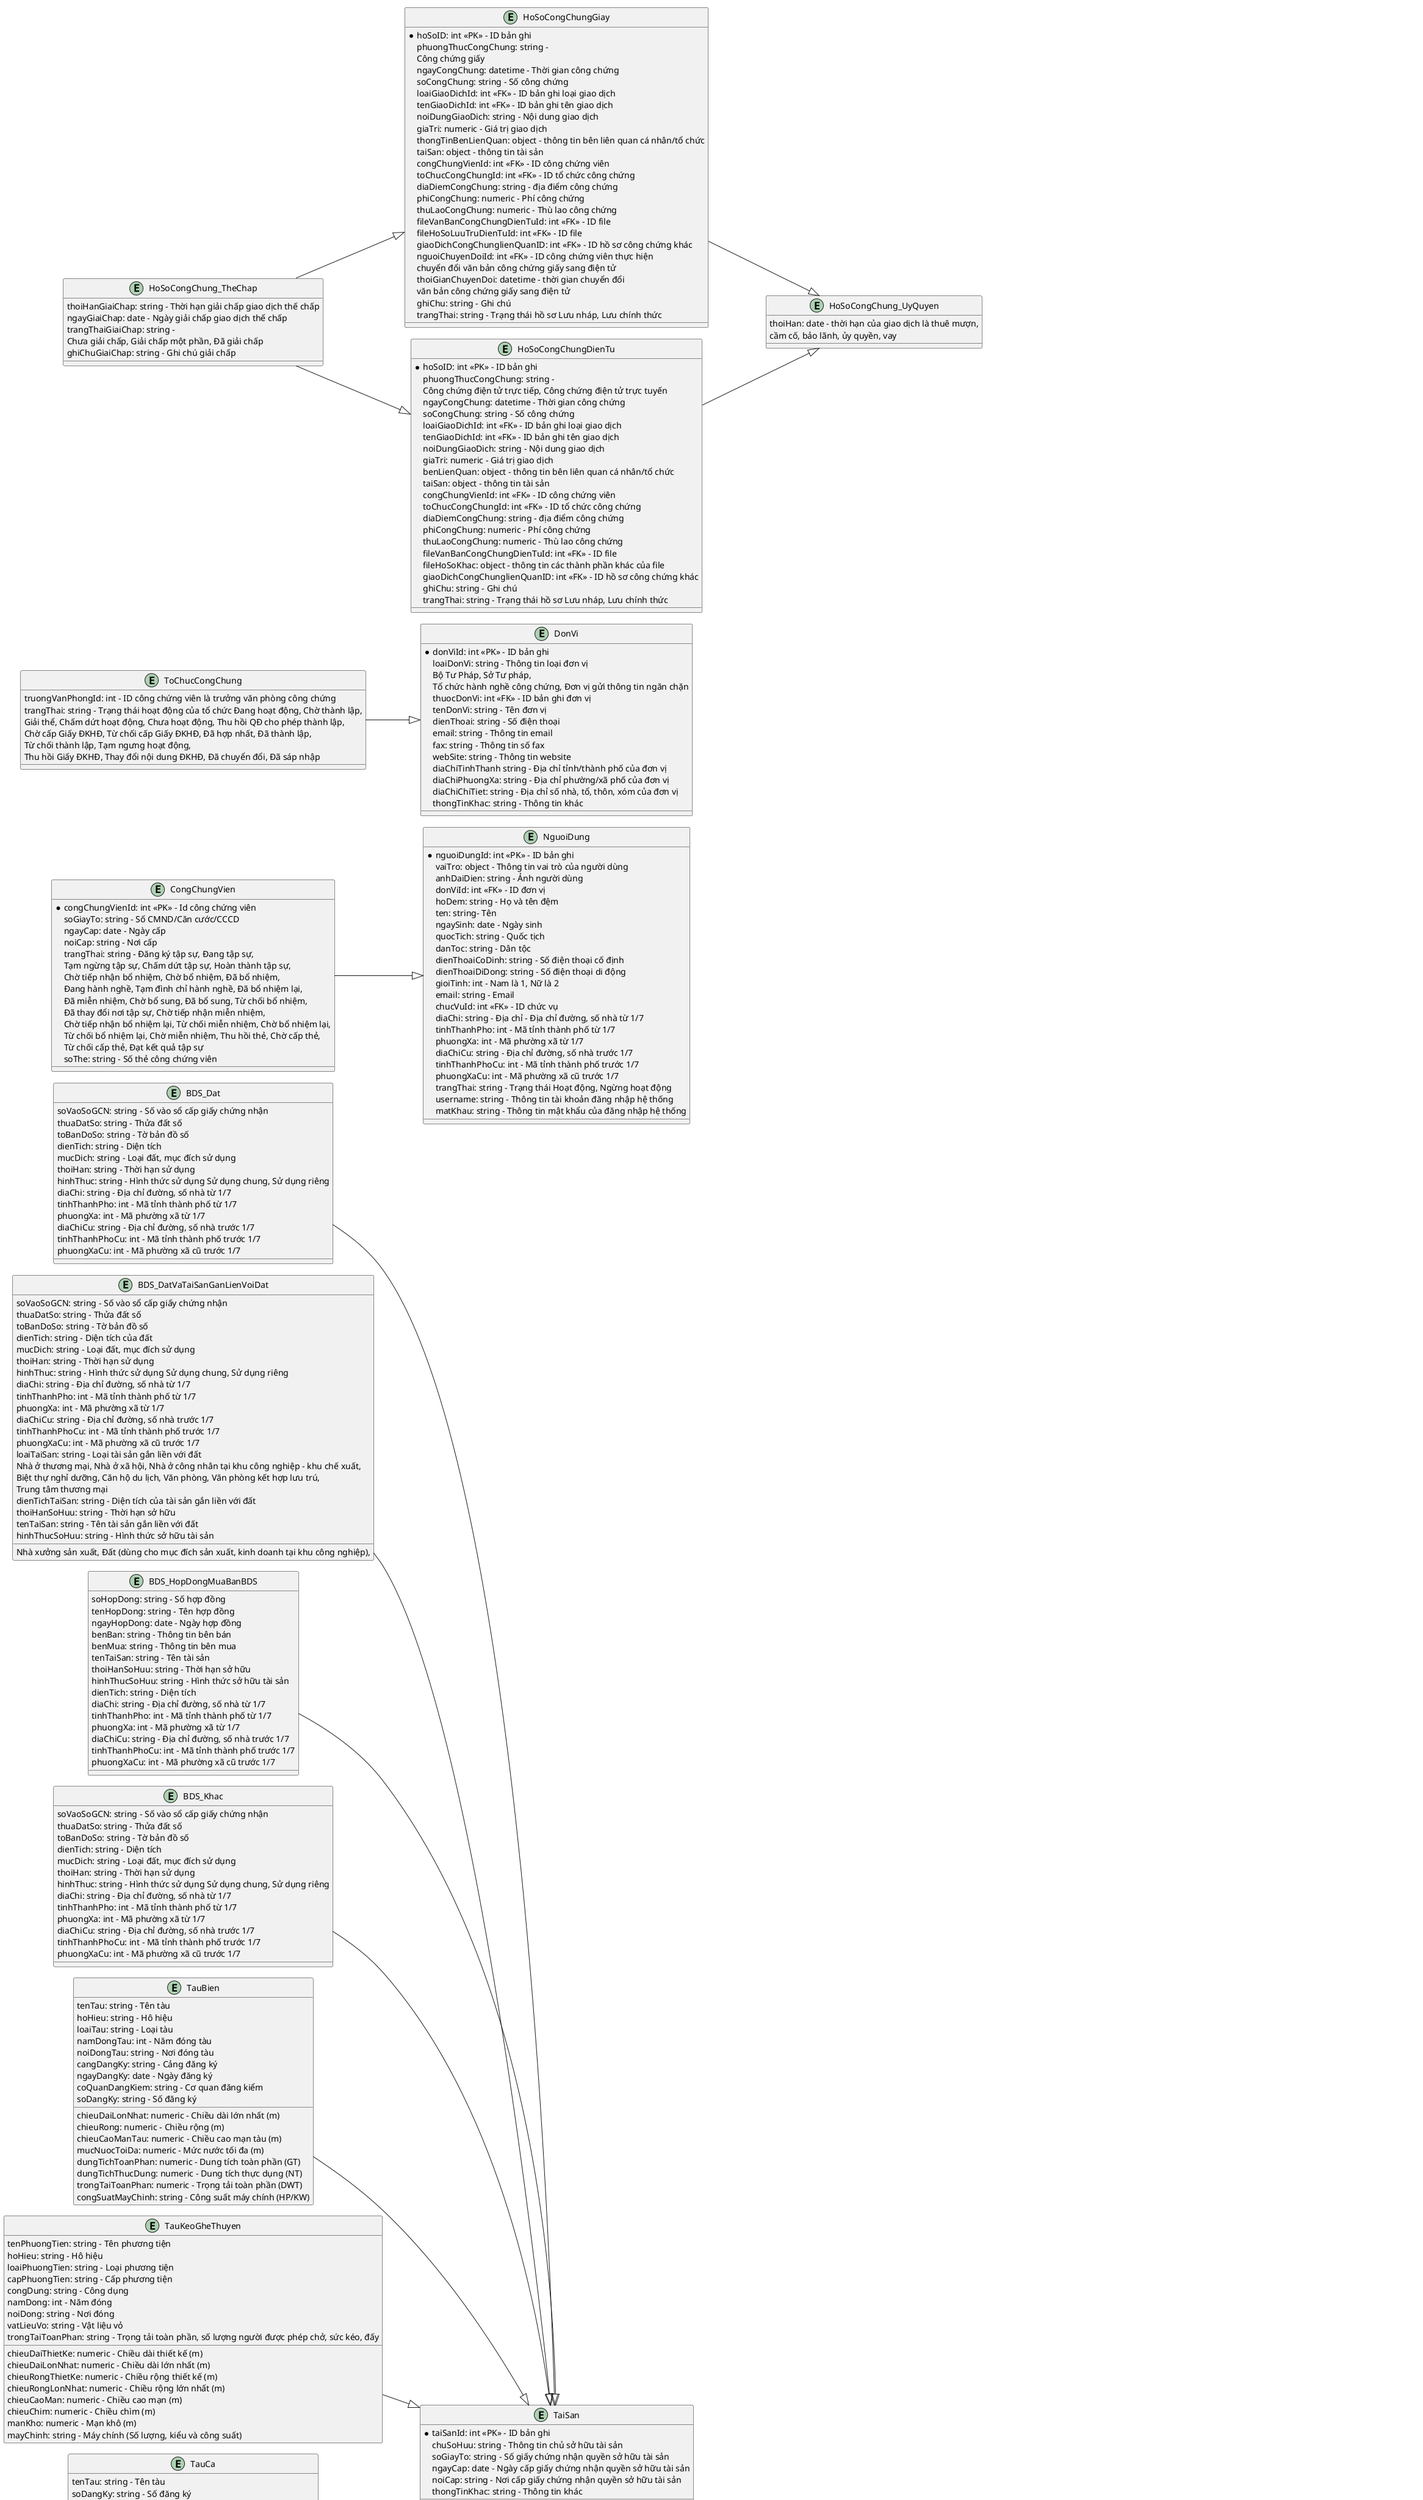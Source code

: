 @startuml ldm
!pragma layout smetana
left to right direction

entity HoSoCongChung
entity YeuCauMoHoSo
entity YeuCauChuyenQuyenSoHuuHoSo
entity YeuCauKhoiPhucDuLieu
entity TaiSan
entity CaNhan
entity ToChuc
entity BenLienQuan
entity ThongTinNganChan
entity ThongTinGiaiToa
entity CongChungVien
entity ChungChiHanhNghe
entity ChuKySo
entity ToChucCongChung
entity DonVi
entity NguoiDung
entity VaiTro
entity QuyenChucNang
entity ThongBao
entity HuongDanSuDung
entity CauHoi
entity File


entity HoSoCongChungGiay {
    *hoSoID: int <<PK>> - ID bản ghi
    phuongThucCongChung: string - 
    Công chứng giấy
    ngayCongChung: datetime - Thời gian công chứng
    soCongChung: string - Số công chứng
    loaiGiaoDichId: int <<FK>> - ID bản ghi loại giao dịch
    tenGiaoDichId: int <<FK>> - ID bản ghi tên giao dịch
    noiDungGiaoDich: string - Nội dung giao dịch
    giaTri: numeric - Giá trị giao dịch
    thongTinBenLienQuan: object - thông tin bên liên quan cá nhân/tổ chức
    taiSan: object - thông tin tài sản
    congChungVienId: int <<FK>> - ID công chứng viên
    toChucCongChungId: int <<FK>> - ID tổ chức công chứng
    diaDiemCongChung: string - địa điểm công chứng
    phiCongChung: numeric - Phí công chứng
    thuLaoCongChung: numeric - Thù lao công chứng
    fileVanBanCongChungDienTuId: int <<FK>> - ID file
    fileHoSoLuuTruDienTuId: int <<FK>> - ID file
    giaoDichCongChunglienQuanID: int <<FK>> - ID hồ sơ công chứng khác 
    nguoiChuyenDoiId: int <<FK>> - ID công chứng viên thực hiện
    chuyển đổi văn bản công chứng giấy sang điện tử
    thoiGianChuyenDoi: datetime - thời gian chuyển đổi
    văn bản công chứng giấy sang điện tử
    ghiChu: string - Ghi chú
    trangThai: string - Trạng thái hồ sơ Lưu nháp, Lưu chính thức
}

entity HoSoCongChungDienTu {
    *hoSoID: int <<PK>> - ID bản ghi
    phuongThucCongChung: string - 
    Công chứng điện tử trực tiếp, Công chứng điện tử trực tuyến
    ngayCongChung: datetime - Thời gian công chứng
    soCongChung: string - Số công chứng
    loaiGiaoDichId: int <<FK>> - ID bản ghi loại giao dịch
    tenGiaoDichId: int <<FK>> - ID bản ghi tên giao dịch
    noiDungGiaoDich: string - Nội dung giao dịch
    giaTri: numeric - Giá trị giao dịch
    benLienQuan: object - thông tin bên liên quan cá nhân/tổ chức
    taiSan: object - thông tin tài sản
    congChungVienId: int <<FK>> - ID công chứng viên
    toChucCongChungId: int <<FK>> - ID tổ chức công chứng
    diaDiemCongChung: string - địa điểm công chứng
    phiCongChung: numeric - Phí công chứng
    thuLaoCongChung: numeric - Thù lao công chứng
    fileVanBanCongChungDienTuId: int <<FK>> - ID file
    fileHoSoKhac: object - thông tin các thành phần khác của file
    giaoDichCongChunglienQuanID: int <<FK>> - ID hồ sơ công chứng khác 
    ghiChu: string - Ghi chú
    trangThai: string - Trạng thái hồ sơ Lưu nháp, Lưu chính thức
}

entity HoSoCongChung_TheChap
{
    thoiHanGiaiChap: string - Thời hạn giải chấp giao dịch thế chấp
    ngayGiaiChap: date - Ngày giải chấp giao dịch thế chấp
    trangThaiGiaiChap: string - 
    Chưa giải chấp, Giải chấp một phần, Đã giải chấp
    ghiChuGiaiChap: string - Ghi chú giải chấp
}

entity HoSoCongChung_UyQuyen
{
    thoiHan: date - thời hạn của giao dịch là thuê mượn,
    cầm cố, bảo lãnh, ủy quyền, vay
}

entity TaiSan
{
    *taiSanId: int <<PK>> - ID bản ghi
    chuSoHuu: string - Thông tin chủ sở hữu tài sản
    soGiayTo: string - Số giấy chứng nhận quyền sở hữu tài sản
    ngayCap: date - Ngày cấp giấy chứng nhận quyền sở hữu tài sản
    noiCap: string - Nơi cấp giấy chứng nhận quyền sở hữu tài sản
    thongTinKhac: string - Thông tin khác
}
entity BDS_Dat{
    soVaoSoGCN: string - Số vào sổ cấp giấy chứng nhận
    thuaDatSo: string - Thửa đất số
    toBanDoSo: string - Tờ bản đồ số
    dienTich: string - Diện tích
    mucDich: string - Loại đất, mục đích sử dụng
    thoiHan: string - Thời hạn sử dụng
    hinhThuc: string - Hình thức sử dụng Sử dụng chung, Sử dụng riêng
    diaChi: string - Địa chỉ đường, số nhà từ 1/7
    tinhThanhPho: int - Mã tỉnh thành phố từ 1/7
    phuongXa: int - Mã phường xã từ 1/7
    diaChiCu: string - Địa chỉ đường, số nhà trước 1/7
    tinhThanhPhoCu: int - Mã tỉnh thành phố trước 1/7
    phuongXaCu: int - Mã phường xã cũ trước 1/7
}
entity BDS_DatVaTaiSanGanLienVoiDat{
    soVaoSoGCN: string - Số vào sổ cấp giấy chứng nhận
    thuaDatSo: string - Thửa đất số
    toBanDoSo: string - Tờ bản đồ số
    dienTich: string - Diện tích của đất
    mucDich: string - Loại đất, mục đích sử dụng
    thoiHan: string - Thời hạn sử dụng
    hinhThuc: string - Hình thức sử dụng Sử dụng chung, Sử dụng riêng
    diaChi: string - Địa chỉ đường, số nhà từ 1/7
    tinhThanhPho: int - Mã tỉnh thành phố từ 1/7
    phuongXa: int - Mã phường xã từ 1/7
    diaChiCu: string - Địa chỉ đường, số nhà trước 1/7
    tinhThanhPhoCu: int - Mã tỉnh thành phố trước 1/7
    phuongXaCu: int - Mã phường xã cũ trước 1/7
    loaiTaiSan: string - Loại tài sản gắn liền với đất
    Nhà xưởng sản xuất, Đất (dùng cho mục đích sản xuất, kinh doanh tại khu công nghiệp),
    Nhà ở thương mại, Nhà ở xã hội, Nhà ở công nhân tại khu công nghiệp - khu chế xuất,
    Biệt thự nghỉ dưỡng, Căn hộ du lịch, Văn phòng, Văn phòng kết hợp lưu trú,
    Trung tâm thương mại
    dienTichTaiSan: string - Diện tích của tài sản gắn liền với đất
    thoiHanSoHuu: string - Thời hạn sở hữu
    tenTaiSan: string - Tên tài sản gắn liền với đất
    hinhThucSoHuu: string - Hình thức sở hữu tài sản
}
entity BDS_HopDongMuaBanBDS{
    soHopDong: string - Số hợp đồng
    tenHopDong: string - Tên hợp đồng
    ngayHopDong: date - Ngày hợp đồng
    benBan: string - Thông tin bên bán
    benMua: string - Thông tin bên mua
    tenTaiSan: string - Tên tài sản
    thoiHanSoHuu: string - Thời hạn sở hữu
    hinhThucSoHuu: string - Hình thức sở hữu tài sản
    dienTich: string - Diện tích
    diaChi: string - Địa chỉ đường, số nhà từ 1/7
    tinhThanhPho: int - Mã tỉnh thành phố từ 1/7
    phuongXa: int - Mã phường xã từ 1/7
    diaChiCu: string - Địa chỉ đường, số nhà trước 1/7
    tinhThanhPhoCu: int - Mã tỉnh thành phố trước 1/7
    phuongXaCu: int - Mã phường xã cũ trước 1/7
}
entity BDS_Khac{
    soVaoSoGCN: string - Số vào sổ cấp giấy chứng nhận
    thuaDatSo: string - Thửa đất số
    toBanDoSo: string - Tờ bản đồ số
    dienTich: string - Diện tích
    mucDich: string - Loại đất, mục đích sử dụng
    thoiHan: string - Thời hạn sử dụng
    hinhThuc: string - Hình thức sử dụng Sử dụng chung, Sử dụng riêng
    diaChi: string - Địa chỉ đường, số nhà từ 1/7
    tinhThanhPho: int - Mã tỉnh thành phố từ 1/7
    phuongXa: int - Mã phường xã từ 1/7
    diaChiCu: string - Địa chỉ đường, số nhà trước 1/7
    tinhThanhPhoCu: int - Mã tỉnh thành phố trước 1/7
    phuongXaCu: int - Mã phường xã cũ trước 1/7
}
entity TauBien{
    tenTau: string - Tên tàu
    hoHieu: string - Hô hiệu
    loaiTau: string - Loại tàu
    namDongTau: int - Năm đóng tàu
    noiDongTau: string - Nơi đóng tàu
    chieuDaiLonNhat: numeric - Chiều dài lớn nhất (m)
    chieuRong: numeric - Chiều rộng (m)
    chieuCaoManTau: numeric - Chiều cao mạn tàu (m)
    mucNuocToiDa: numeric - Mức nước tối đa (m)
    dungTichToanPhan: numeric - Dung tích toàn phần (GT)
    dungTichThucDung: numeric - Dung tích thực dụng (NT)
    trongTaiToanPhan: numeric - Trọng tải toàn phần (DWT)
    congSuatMayChinh: string - Công suất máy chính (HP/KW)
    cangDangKy: string - Cảng đăng ký
    ngayDangKy: date - Ngày đăng ký
    coQuanDangKiem: string - Cơ quan đăng kiểm
    soDangKy: string - Số đăng ký
}
entity TauKeoGheThuyen{
    tenPhuongTien: string - Tên phương tiện
    hoHieu: string - Hô hiệu
    loaiPhuongTien: string - Loại phương tiện
    capPhuongTien: string - Cấp phương tiện
    congDung: string - Công dụng
    namDong: int - Năm đóng
    noiDong: string - Nơi đóng
    chieuDaiThietKe: numeric - Chiều dài thiết kế (m)
    chieuDaiLonNhat: numeric - Chiều dài lớn nhất (m)
    chieuRongThietKe: numeric - Chiều rộng thiết kế (m)
    chieuRongLonNhat: numeric - Chiều rộng lớn nhất (m)
    chieuCaoMan: numeric - Chiều cao mạn (m)
    chieuChim: numeric - Chiều chìm (m)
    manKho: numeric - Mạn khô (m)
    vatLieuVo: string - Vật liệu vỏ
    mayChinh: string - Máy chính (Số lượng, kiểu và công suất)
    trongTaiToanPhan: string - Trọng tải toàn phần, số lượng người được phép chở, sức kéo, đấy
}
entity TauCa{
    tenTau: string - Tên tàu
    soDangKy: string - Số đăng ký
    loaiTau: string - Loại tàu
    congDung: string - Công dụng (nghề)
    namDongTau: int - Năm đóng tàu
    noiDongTau: string - Nơi đóng tàu
    chieuDaiThietKe: numeric - Chiều dài thiết kế(m)
    chieuDaiLonNhat: numeric - Chiều dài lớn nhất (m)
    chieuRongThietKe: numeric - Chiều rộng thiết kế (m)
    chieuRongLonNhat: numeric - Chiều rộng lớn nhất Bmax (m)
    chieuCaoMan: numeric - Chiều cao mạn D (m)
    chieuChim: numeric - Chiều chìm d (m)
    manKho: numeric - Mạn khô f (m)
    tongDungTich: numeric - Tổng dung tích
    vatLieuVo: string - Vật liệu vỏ
    sucChoToiDa: numeric - Sức chở tối đa (tấn)
    tocDoTuDo: numeric - Tốc độ tự do (hải lý/h)
    cangDangKy: string - Cảng đăng ký
    coQuanDangKiem: string - Cơ quan đăng kiểm
}
entity TauBay{
    soHieuDangKy: string - Số hiệu đăng ký
    loaiTauBay: string - Loại tàu bay
    kieuLoaiTauBay: string - Kiểu loại tàu bay
    nhaSanXuat: string - Nhà sản xuất
    quocGiaSanXuat: string - Quốc gia sản xuất
    namXuatXuong: int - Năm xuất xưởng
    soXuatXuong: string - Số xuất xưởng
    kieuLoaiDongCo: string - Kiểu loại động cơ
}
entity SoTietKiem{
    tenTaiSan: string - Tên tài sản
    soDuTienGui: numeric - Số dư tiền gửi
    kyHan: string - Kỳ hạn
    loaiTien: string - Loại tiền VND, USD, EUR
}
entity CoPhieu{
    maSoCoPhieu: string - Mã số cổ phiếu
    soLuong: int - Số lượng
    loaiCoPhieu: string - Loại cổ phiếu
    menhGia: numeric - Mệnh giá/ cổ phiếu (VNĐ)
    tongMenhGia: numeric - Tổng mệnh giá
    diaChiTinhThanh: int - Địa chỉ tỉnh/thành công ty phát hành CP
    diaChiPhuongXa: int - Địa chỉ phường/xã công ty phát hành CP
    diaChiChiTiet: string - Địa chỉ đường, số nhà công ty phát hành CP
}
entity TraiPhieu{
    tenTraiPhieu: string - Tên trái phiếu
    soLuong: numeric - Số lượng
    menhGia: numeric - Mệnh giá/ trái phiếu
    tongMenhGia: numeric - Tổng mệnh giá
    kyHan: string - Kỳ hạn
    loaiTraiPhieu: string - Loại trái phiếu
}
entity TaiSanKhac{
    tenTaiSan: string - Tên tài sản
    thongTinTaiSan: string - Thông tin tài sản
}



entity CaNhan
{
    *caNhanId: int <<PK>> - ID cá nhân
    hoTen: string - Họ tên cá nhân
    ngaySinh: date - Ngày sinh
    soGiayToNhanThan: string - Số CMND/CCCD/Hộ chiếu
    ngayCap: date - Ngày cấp
    noiCap: string - Nơi cấp
    diaChi: string - Địa chỉ đường, số nhà từ 1/7
    tinhThanhPho: int - Mã tỉnh thành phố từ 1/7
    phuongXa: int - Mã phường xã từ 1/7
    diaChiCu: string - Địa chỉ đường, số nhà trước 1/7
    tinhThanhPhoCu: int - Mã tỉnh thành phố trước 1/7
    phuongXaCu: int - Mã phường xã cũ trước 1/7
    soDienThoai: string - Số điện thoại
    gioiTinh: int - Nam là 1, Nữ là 2
    email: string - Email
    quocTich: string - Quốc tịch
    thongtinKhac: string - thông tin khác
}
entity ToChuc
{
    *toChucId: int <<PK>> - ID tổ chức
    tenToChuc: string - Tên tổ chức
    loaiGiayToPhapNhan: - Thông tin loại giấy tờ pháp nhân
    Giấy chứng nhận đăng ký hoạt động chi nhánh/phòng giao dịch,
    Giấy chứng nhận đăng ký doanh nghiệp
    Giấy chứng nhận đăng ký kinh doanh
    soGiayToPhapNhan: string - Số giấy tờ pháp nhân
    ngayCap: date - Ngày cấp
    noiCap: string - Nơi cấp
    soDienThoaiToChuc: string - Số điện thoại của tổ chức
    diaChiToChuc: string - Địa chỉ đường, số nhà của tổ chức từ 1/7
    tinhThanhPhoToChuc: int - Mã tỉnh thành phố của tổ chức từ 1/7
    phuongXaToChuc: int - Mã phường xã của tổ chức từ 1/7
    diaChiCuToChuc: string - Địa chỉ đường, số nhà của tổ chức trước 1/7
    tinhThanhPhoCuToChuc: int - Mã tỉnh thành phố của tổ chức trước 1/7
    phuongXaCuToChuc: int - Mã phường xã cũ của tổ chức trước 1/7
    nguoiDaiDien: string - Người đại diện
    chucVuNguoiDaiDien: string - Chức vụ người đại diện
    ngaySinh: date - Ngày sinh người đại diện
    loaiGiayToNhanThan: string - Loại giấy tờ nhân thân
    Căn cước, Căn cước công dân, CMND, Hộ chiếu
    soGiayToNhanThan: string - Số CMND/CCCD/Hộ chiếu
    ngayCap: date - Ngày cấp
    noiCap: string - Nơi cấp
    diaChiNguoiDaiDien: string - Địa chỉ đường, số nhà từ 1/7
    tinhThanhPhoNguoiDaiDien: int - Mã tỉnh thành phố từ 1/7
    phuongXaNguoiDaiDien: int - Mã phường xã từ 1/7
    diaChiCuNguoiDaiDien: string - Địa chỉ đường, số nhà trước 1/7
    tinhThanhPhoCuNguoiDaiDien: int - Mã tỉnh thành phố trước 1/7
    phuongXaCuNguoiDaiDien: int - Mã phường xã cũ trước 1/7
    gioiTinh: int - Nam là 1, Nữ là 2
    quocTich: string - Quốc tịch
    thongtinKhac: string - thông tin khác
}

entity File
{
    *fileId: int <<PK>> - ID bản ghi file
    tenFile: string - Tên file
    duongDan: string - Đường dẫn lưu trữ file
    kichThuoc: numeric - Kích thước file (bytes)
    dinhDang: string - Định dạng file (pdf, doc, jpg, etc.)
    loaiFile: string - Loại file (Văn bản công chứng, Hồ sơ lưu trữ, Hồ sơ khác, Giấy tờ pháp lý, etc.)

}

entity ThongTinNganChan{
    *nganChanId: int <<PK>> - ID bản ghi
    loaiThongTin: string - Loại thông tin 
    Thông tin ngăn chặn; Cảnh báo rủi ro
    fileThongTinNganChanId: int <<FK>> - ID file
    donViGuiYeuCauId: int <<FK>> - ID đơn vị gửi yêu cầu ngăn chặn
    soVanBan: string - Số văn bản ban hành
    ngayBanHanh: date - Ngày ban hành văn bản
    soVanBanDen: string - Số văn bản đến
    ngayVanBanDen: date - Ngày văn bản đến
    trichYeu: string - Trích yếu văn bản
    ghiChu: string - Ghi chú
    taiSan: object - Thông tin tài sản
    caNhan: object - Thông tin cá nhân
    toChuc: object - Thông tin tổ chức
}

entity ThongTinGiaiToa{
    *giaiToaId: int <<PK>> - ID bản ghi
    donViGuiYeuCauId: int <<FK>> - ID đơn vị gửi yêu cầu giải tỏa
    soVanBan: string - Số văn bản ban hành
    ngayBanHanh: date - Ngày ban hành văn bản
    soVanBanDen: string - Số văn bản đến
    ngayNhan: date - Ngày nhận văn bản giải tỏa
    ngayNhap: date - Ngày nhập văn bản giải tỏa
    trichYeu: string - Trích yếu văn bản
    ghiChu: string - Ghi chú
    fileThongTinNganChanId: int <<FK>> - ID file
    taiSan: object - Thông tin tài sản
    caNhan: object - Thông tin cá nhân
    toChuc: object - Thông tin tổ chức
}

entity YeuCauMoHoSo{
    *yeuCauMoHoSoId: int <<PK>> - ID bản ghi
    nguoiYeuCauId: int <<FK>> - ID người dùng gửi yêu cầu mở hồ sơ
    emailNhanHoSo: string - Email người nhận kết quả mở hồ sơ
    hoSoCongChungId: int <<FK>> - ID hồ sơ công chứng
    ngayYeuCau: date - Thời gian yêu cầu mở hồ sơ công chứng
    nguoiDuyetId: int <<FK>> - ID người dùng phê duyệt yêu cầu mở hồ sơ
    trangThai: string - Trạng thái Chờ duyệt, Duyệt, Từ chối
}
entity YeuCauChuyenQuyenSoHuuHoSo{
    *yeuCauChuyenQuyenSoHuuHoSoId: int <<PK>> - ID bản ghi
    nguoiYeuCauId: int <<FK>> - ID người dùng yêu cầu chuyển quyền sở hữu
    toChucChuyenSoHuuId: int <<FK>> - ID tổ chức công chứng chuyển quyền sở hữu
    toChucNhanQuyenSoHuuId: int <<FK> - ID tổ chức công chứng nhận quyền sở hữu
    ngayYeuCau: date - Thời gian yêu cầu mở hồ sơ công chứng
    hoSoCongChung: object - Thông tin hồ sơ công chứng
    nguoiDuyetId: int <<FK>> - ID người dùng phê duyệt yêu cầu chuyển quyền sở hữu hồ sơ
    trangThai: string - Trạng thái Chờ duyệt, Duyệt, Từ chối
}
entity YeuCauKhoiPhucDuLieu{
    *yeuCauChuyenQuyenSoHuuHoSoId: int <<PK>> - ID bản ghi
    nguoiYeuCauId: int <<FK>> - ID người dùng yêu cầu khôi phục dữ liệu
    toChucCongChungId: int <<FK>> - ID tổ chức công chứng yêu cầu khôi phục dữ liệu
    ngayYeuCau: date - Thời gian yêu cầu mở hồ sơ công chứng
    thoiGianTu: date - Thời gian khôi phục dữ liệu từ
    thoiGianDen: date - Thời gian khôi phục dữ liệu đến
    nguoiDuyetId: int <<FK>> - ID người dùng phê duyệt yêu cầu khôi phục dữ liệu
    hoSoCongChung: object: Thông tin hồ sơ công chứng
    trangThai: string - Trạng thái Chờ duyệt, Duyệt, Từ chối
}
' Quản lý đơn vị
entity DonVi
{
    *donViId: int <<PK>> - ID bản ghi
    loaiDonVi: string - Thông tin loại đơn vị 
    Bộ Tư Pháp, Sở Tư pháp, 
    Tổ chức hành nghề công chứng, Đơn vị gửi thông tin ngăn chặn
    thuocDonVi: int <<FK>> - ID bản ghi đơn vị
    tenDonVi: string - Tên đơn vị
    dienThoai: string - Số điện thoại 
    email: string - Thông tin email
    fax: string - Thông tin số fax
    webSite: string - Thông tin website
    diaChiTinhThanh string - Địa chỉ tỉnh/thành phố của đơn vị
    diaChiPhuongXa: string - Địa chỉ phường/xã phố của đơn vị
    diaChiChiTiet: string - Địa chỉ số nhà, tổ, thôn, xóm của đơn vị
    thongTinKhac: string - Thông tin khác
    ' trangThai: string - Trạng thái Hoạt động, Ngừng hoạt động
}
' Quản lý tổ chức hành nghề công chứng
entity ToChucCongChung {
  truongVanPhongId: int - ID công chứng viên là trưởng văn phòng công chứng
  trangThai: string - Trạng thái hoạt động của tổ chức Đang hoạt động, Chờ thành lập, 
    Giải thể, Chấm dứt hoạt động, Chưa hoạt động, Thu hồi QĐ cho phép thành lập, 
    Chờ cấp Giấy ĐKHĐ, Từ chối cấp Giấy ĐKHĐ, Đã hợp nhất, Đã thành lập, 
    Từ chối thành lập, Tạm ngưng hoạt động, 
    Thu hồi Giấy ĐKHĐ, Thay đổi nội dung ĐKHĐ, Đã chuyển đổi, Đã sáp nhập
}

' Quản lý người dùng và vai trò
entity NguoiDung
{
    *nguoiDungId: int <<PK>> - ID bản ghi
    vaiTro: object - Thông tin vai trò của người dùng
    anhDaiDien: string - Ảnh người dùng
    donViId: int <<FK>> - ID đơn vị
    hoDem: string - Họ và tên đệm
    ten: string- Tên
    ngaySinh: date - Ngày sinh
    quocTich: string - Quốc tịch
    danToc: string - Dân tộc
    dienThoaiCoDinh: string - Số điện thoại cố định
    dienThoaiDiDong: string - Số điện thoại di động
    gioiTinh: int - Nam là 1, Nữ là 2
    email: string - Email
    chucVuId: int <<FK>> - ID chức vụ
    diaChi: string - Địa chỉ - Địa chỉ đường, số nhà từ 1/7
    tinhThanhPho: int - Mã tỉnh thành phố từ 1/7
    phuongXa: int - Mã phường xã từ 1/7
    diaChiCu: string - Địa chỉ đường, số nhà trước 1/7
    tinhThanhPhoCu: int - Mã tỉnh thành phố trước 1/7
    phuongXaCu: int - Mã phường xã cũ trước 1/7
    trangThai: string - Trạng thái Hoạt động, Ngừng hoạt động
    username: string - Thông tin tài khoản đăng nhập hệ thống
    matKhau: string - Thông tin mật khẩu của đăng nhập hệ thống
}

entity CongChungVien {
    *congChungVienId: int <<PK>> - Id công chứng viên
    soGiayTo: string - Số CMND/Căn cước/CCCD 
    ngayCap: date - Ngày cấp
    noiCap: string - Nơi cấp
    trangThai: string - Đăng ký tập sự, Đang tập sự, 
     Tạm ngừng tập sự, Chấm dứt tập sự, Hoàn thành tập sự, 
     Chờ tiếp nhận bổ nhiệm, Chờ bổ nhiệm, Đã bổ nhiệm, 
     Đang hành nghề, Tạm đình chỉ hành nghề, Đã bổ nhiệm lại, 
     Đã miễn nhiệm, Chờ bổ sung, Đã bổ sung, Từ chối bổ nhiệm, 
     Đã thay đổi nơi tập sự, Chờ tiếp nhận miễn nhiệm, 
     Chờ tiếp nhận bổ nhiệm lại, Từ chối miễn nhiệm, Chờ bổ nhiệm lại, 
     Từ chối bổ nhiệm lại, Chờ miễn nhiệm, Thu hồi thẻ, Chờ cấp thẻ, 
     Từ chối cấp thẻ, Đạt kết quả tập sự
    soThe: string - Số thẻ công chứng viên
}

entity ChungChiHanhNghe {
    *chungChiId: int <<PK>> - ID bản ghi
    congChungVienId: int <<Fk>> - ID công chứng viên
    soChungChi: string - Số chứng chỉ
    ngayCap: date - Ngày cấp
    ngayHieuLuc: date - Ngày hiệu lực
    ngayHetHan: date - Ngày hết hạn
    donViCap: string - Đơn vị cấp
    trangThai: string - Trạng thái chứng chỉ
    fileDinhKem: string - File đính kèm
}

entity ChuKySo {
    *chuKySoId: int <<PK>> - Id thông tin đăng ký chữ ký số, tự động tăng
    congChungVienId: int <<Fk>> - Id công chứng viên
    toChucCongChungId: int <<FK>> - ID tổ chức công chứng
    soSerial: string - Số serial
    loaiChuKySo: string - Loại chữ ký số cá nhân/tổ chức
    ngayHieuLuc: date - Ngày hiệu lực
    ngayKetThuc: date - Ngày hết hạn
    nhaCungCap: string - Tên nhà cung cấp
    trangThai: string - Trạng thái phê duyệt thông tin đăng ký chữ ký số
    thoiGianGui: datetime - Thời gian gửi thông tin
    nguoiGui: string - Người gửi thông tin
    thoiGianDuyet: datetime - Thời gian duyệt
    nguoiDuyet: string - Người duyệt
    fileDinhKem: string - link file đính kèm
}
entity VaiTro
entity QuyenChucNang

' Quản lý thông báo
entity ThongBao

' Quản lý hướng dẫn sử dụng
entity HuongDanSuDung

'Quản lý câu hỏi thường gặp
entity CauHoi

BDS_Dat --|> TaiSan
BDS_DatVaTaiSanGanLienVoiDat --|> TaiSan
BDS_HopDongMuaBanBDS --|> TaiSan
BDS_Khac --|> TaiSan
TauBien --|> TaiSan
TauKeoGheThuyen --|> TaiSan
TauCa --|> TaiSan
TauBay --|> TaiSan
SoTietKiem --|> TaiSan
CoPhieu --|> TaiSan
TraiPhieu --|> TaiSan
TaiSanKhac --|> TaiSan

HoSoCongChung_TheChap --|> HoSoCongChungGiay
HoSoCongChung_TheChap --|> HoSoCongChungDienTu

HoSoCongChungGiay --|> HoSoCongChung_UyQuyen 
HoSoCongChungDienTu --|> HoSoCongChung_UyQuyen

CongChungVien --|> NguoiDung
ToChucCongChung --|> DonVi

@enduml
